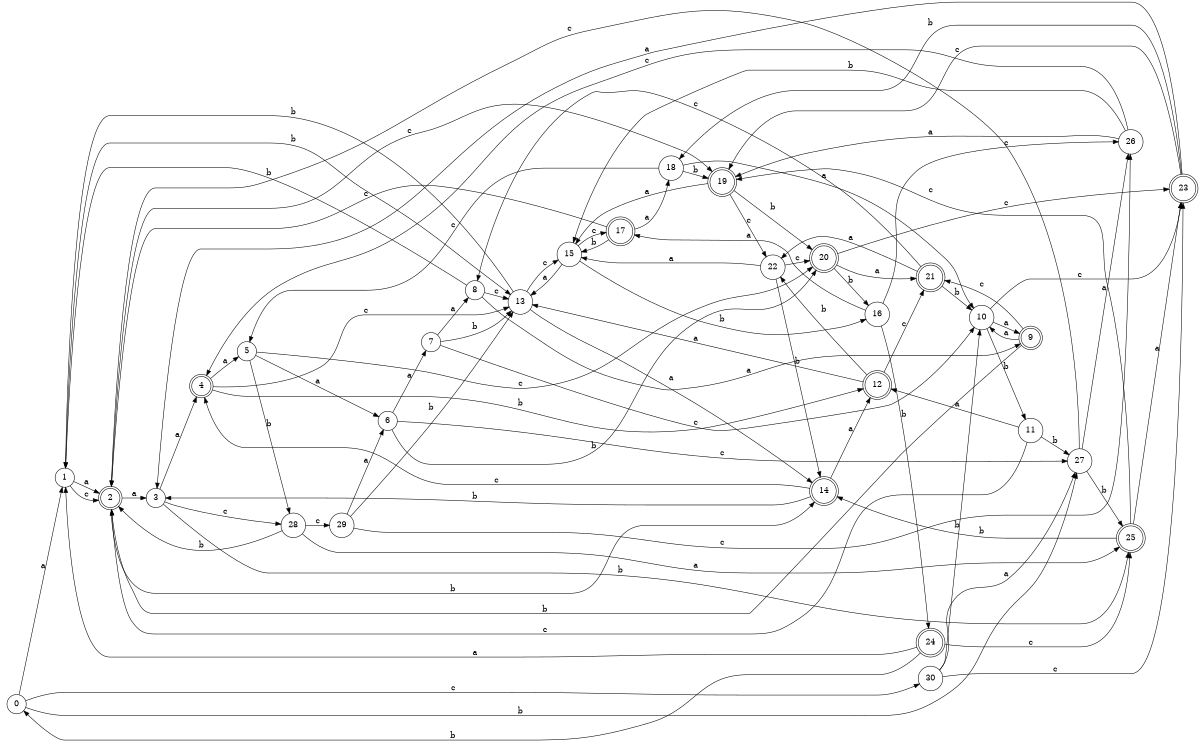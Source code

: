 digraph n25_5 {
__start0 [label="" shape="none"];

rankdir=LR;
size="8,5";

s0 [style="filled", color="black", fillcolor="white" shape="circle", label="0"];
s1 [style="filled", color="black", fillcolor="white" shape="circle", label="1"];
s2 [style="rounded,filled", color="black", fillcolor="white" shape="doublecircle", label="2"];
s3 [style="filled", color="black", fillcolor="white" shape="circle", label="3"];
s4 [style="rounded,filled", color="black", fillcolor="white" shape="doublecircle", label="4"];
s5 [style="filled", color="black", fillcolor="white" shape="circle", label="5"];
s6 [style="filled", color="black", fillcolor="white" shape="circle", label="6"];
s7 [style="filled", color="black", fillcolor="white" shape="circle", label="7"];
s8 [style="filled", color="black", fillcolor="white" shape="circle", label="8"];
s9 [style="rounded,filled", color="black", fillcolor="white" shape="doublecircle", label="9"];
s10 [style="filled", color="black", fillcolor="white" shape="circle", label="10"];
s11 [style="filled", color="black", fillcolor="white" shape="circle", label="11"];
s12 [style="rounded,filled", color="black", fillcolor="white" shape="doublecircle", label="12"];
s13 [style="filled", color="black", fillcolor="white" shape="circle", label="13"];
s14 [style="rounded,filled", color="black", fillcolor="white" shape="doublecircle", label="14"];
s15 [style="filled", color="black", fillcolor="white" shape="circle", label="15"];
s16 [style="filled", color="black", fillcolor="white" shape="circle", label="16"];
s17 [style="rounded,filled", color="black", fillcolor="white" shape="doublecircle", label="17"];
s18 [style="filled", color="black", fillcolor="white" shape="circle", label="18"];
s19 [style="rounded,filled", color="black", fillcolor="white" shape="doublecircle", label="19"];
s20 [style="rounded,filled", color="black", fillcolor="white" shape="doublecircle", label="20"];
s21 [style="rounded,filled", color="black", fillcolor="white" shape="doublecircle", label="21"];
s22 [style="filled", color="black", fillcolor="white" shape="circle", label="22"];
s23 [style="rounded,filled", color="black", fillcolor="white" shape="doublecircle", label="23"];
s24 [style="rounded,filled", color="black", fillcolor="white" shape="doublecircle", label="24"];
s25 [style="rounded,filled", color="black", fillcolor="white" shape="doublecircle", label="25"];
s26 [style="filled", color="black", fillcolor="white" shape="circle", label="26"];
s27 [style="filled", color="black", fillcolor="white" shape="circle", label="27"];
s28 [style="filled", color="black", fillcolor="white" shape="circle", label="28"];
s29 [style="filled", color="black", fillcolor="white" shape="circle", label="29"];
s30 [style="filled", color="black", fillcolor="white" shape="circle", label="30"];
s0 -> s1 [label="a"];
s0 -> s27 [label="b"];
s0 -> s30 [label="c"];
s1 -> s2 [label="a"];
s1 -> s13 [label="b"];
s1 -> s2 [label="c"];
s2 -> s3 [label="a"];
s2 -> s14 [label="b"];
s2 -> s19 [label="c"];
s3 -> s4 [label="a"];
s3 -> s25 [label="b"];
s3 -> s28 [label="c"];
s4 -> s5 [label="a"];
s4 -> s12 [label="b"];
s4 -> s13 [label="c"];
s5 -> s6 [label="a"];
s5 -> s28 [label="b"];
s5 -> s20 [label="c"];
s6 -> s7 [label="a"];
s6 -> s20 [label="b"];
s6 -> s27 [label="c"];
s7 -> s8 [label="a"];
s7 -> s13 [label="b"];
s7 -> s10 [label="c"];
s8 -> s9 [label="a"];
s8 -> s1 [label="b"];
s8 -> s13 [label="c"];
s9 -> s10 [label="a"];
s9 -> s2 [label="b"];
s9 -> s21 [label="c"];
s10 -> s9 [label="a"];
s10 -> s11 [label="b"];
s10 -> s23 [label="c"];
s11 -> s12 [label="a"];
s11 -> s27 [label="b"];
s11 -> s2 [label="c"];
s12 -> s13 [label="a"];
s12 -> s22 [label="b"];
s12 -> s21 [label="c"];
s13 -> s14 [label="a"];
s13 -> s1 [label="b"];
s13 -> s15 [label="c"];
s14 -> s12 [label="a"];
s14 -> s3 [label="b"];
s14 -> s4 [label="c"];
s15 -> s13 [label="a"];
s15 -> s16 [label="b"];
s15 -> s17 [label="c"];
s16 -> s17 [label="a"];
s16 -> s24 [label="b"];
s16 -> s26 [label="c"];
s17 -> s18 [label="a"];
s17 -> s15 [label="b"];
s17 -> s2 [label="c"];
s18 -> s10 [label="a"];
s18 -> s19 [label="b"];
s18 -> s5 [label="c"];
s19 -> s15 [label="a"];
s19 -> s20 [label="b"];
s19 -> s22 [label="c"];
s20 -> s21 [label="a"];
s20 -> s16 [label="b"];
s20 -> s23 [label="c"];
s21 -> s22 [label="a"];
s21 -> s10 [label="b"];
s21 -> s8 [label="c"];
s22 -> s15 [label="a"];
s22 -> s14 [label="b"];
s22 -> s20 [label="c"];
s23 -> s3 [label="a"];
s23 -> s18 [label="b"];
s23 -> s19 [label="c"];
s24 -> s1 [label="a"];
s24 -> s0 [label="b"];
s24 -> s25 [label="c"];
s25 -> s23 [label="a"];
s25 -> s14 [label="b"];
s25 -> s19 [label="c"];
s26 -> s19 [label="a"];
s26 -> s15 [label="b"];
s26 -> s4 [label="c"];
s27 -> s26 [label="a"];
s27 -> s25 [label="b"];
s27 -> s2 [label="c"];
s28 -> s25 [label="a"];
s28 -> s2 [label="b"];
s28 -> s29 [label="c"];
s29 -> s6 [label="a"];
s29 -> s13 [label="b"];
s29 -> s26 [label="c"];
s30 -> s27 [label="a"];
s30 -> s10 [label="b"];
s30 -> s23 [label="c"];

}